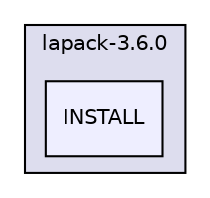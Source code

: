 digraph "libs/lapack-3.6.0/INSTALL" {
  compound=true
  node [ fontsize="10", fontname="Helvetica"];
  edge [ labelfontsize="10", labelfontname="Helvetica"];
  subgraph clusterdir_a32803a16a32b93014bb8ac0a66b497d {
    graph [ bgcolor="#ddddee", pencolor="black", label="lapack-3.6.0" fontname="Helvetica", fontsize="10", URL="dir_a32803a16a32b93014bb8ac0a66b497d.html"]
  dir_acaee7069dc9c4302d66224c9463d54a [shape=box, label="INSTALL", style="filled", fillcolor="#eeeeff", pencolor="black", URL="dir_acaee7069dc9c4302d66224c9463d54a.html"];
  }
}

